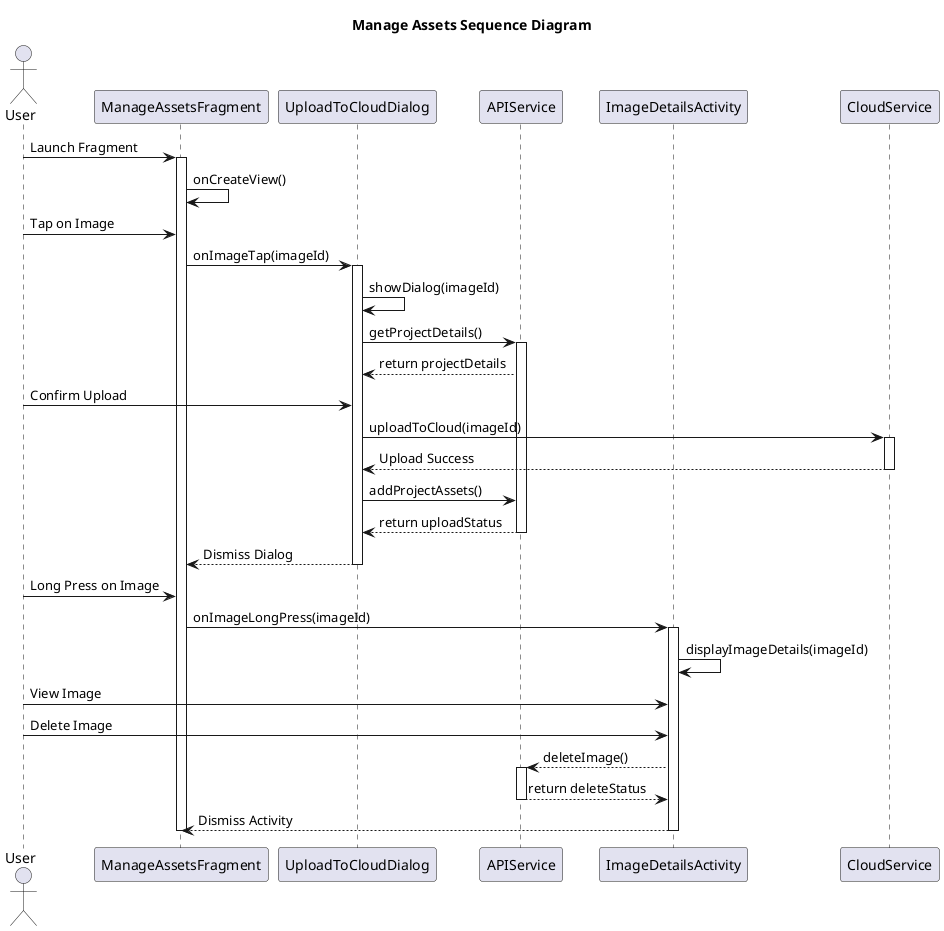 
@startuml ManageAssetsSequenceDiagram

title Manage Assets Sequence Diagram
actor User
participant ManageAssetsFragment

participant UploadToCloudDialog
participant APIService
participant ImageDetailsActivity
participant CloudService


User -> ManageAssetsFragment : Launch Fragment
activate ManageAssetsFragment
ManageAssetsFragment -> ManageAssetsFragment : onCreateView()

User -> ManageAssetsFragment : Tap on Image
ManageAssetsFragment -> UploadToCloudDialog : onImageTap(imageId)
activate UploadToCloudDialog
UploadToCloudDialog -> UploadToCloudDialog : showDialog(imageId)
UploadToCloudDialog -> APIService : getProjectDetails()
activate APIService
APIService --> UploadToCloudDialog : return projectDetails

User -> UploadToCloudDialog : Confirm Upload
UploadToCloudDialog -> CloudService : uploadToCloud(imageId)
activate CloudService

CloudService --> UploadToCloudDialog : Upload Success
deactivate CloudService
UploadToCloudDialog -> APIService : addProjectAssets()
APIService --> UploadToCloudDialog : return uploadStatus
deactivate APIService
UploadToCloudDialog --> ManageAssetsFragment : Dismiss Dialog

deactivate UploadToCloudDialog


User -> ManageAssetsFragment : Long Press on Image
ManageAssetsFragment -> ImageDetailsActivity : onImageLongPress(imageId)
activate ImageDetailsActivity
ImageDetailsActivity -> ImageDetailsActivity : displayImageDetails(imageId)
User -> ImageDetailsActivity : View Image
User -> ImageDetailsActivity : Delete Image
ImageDetailsActivity --> APIService : deleteImage()
activate APIService
APIService --> ImageDetailsActivity : return deleteStatus
deactivate APIService
ImageDetailsActivity --> ManageAssetsFragment : Dismiss Activity


deactivate ImageDetailsActivity

deactivate ManageAssetsFragment

@enduml
